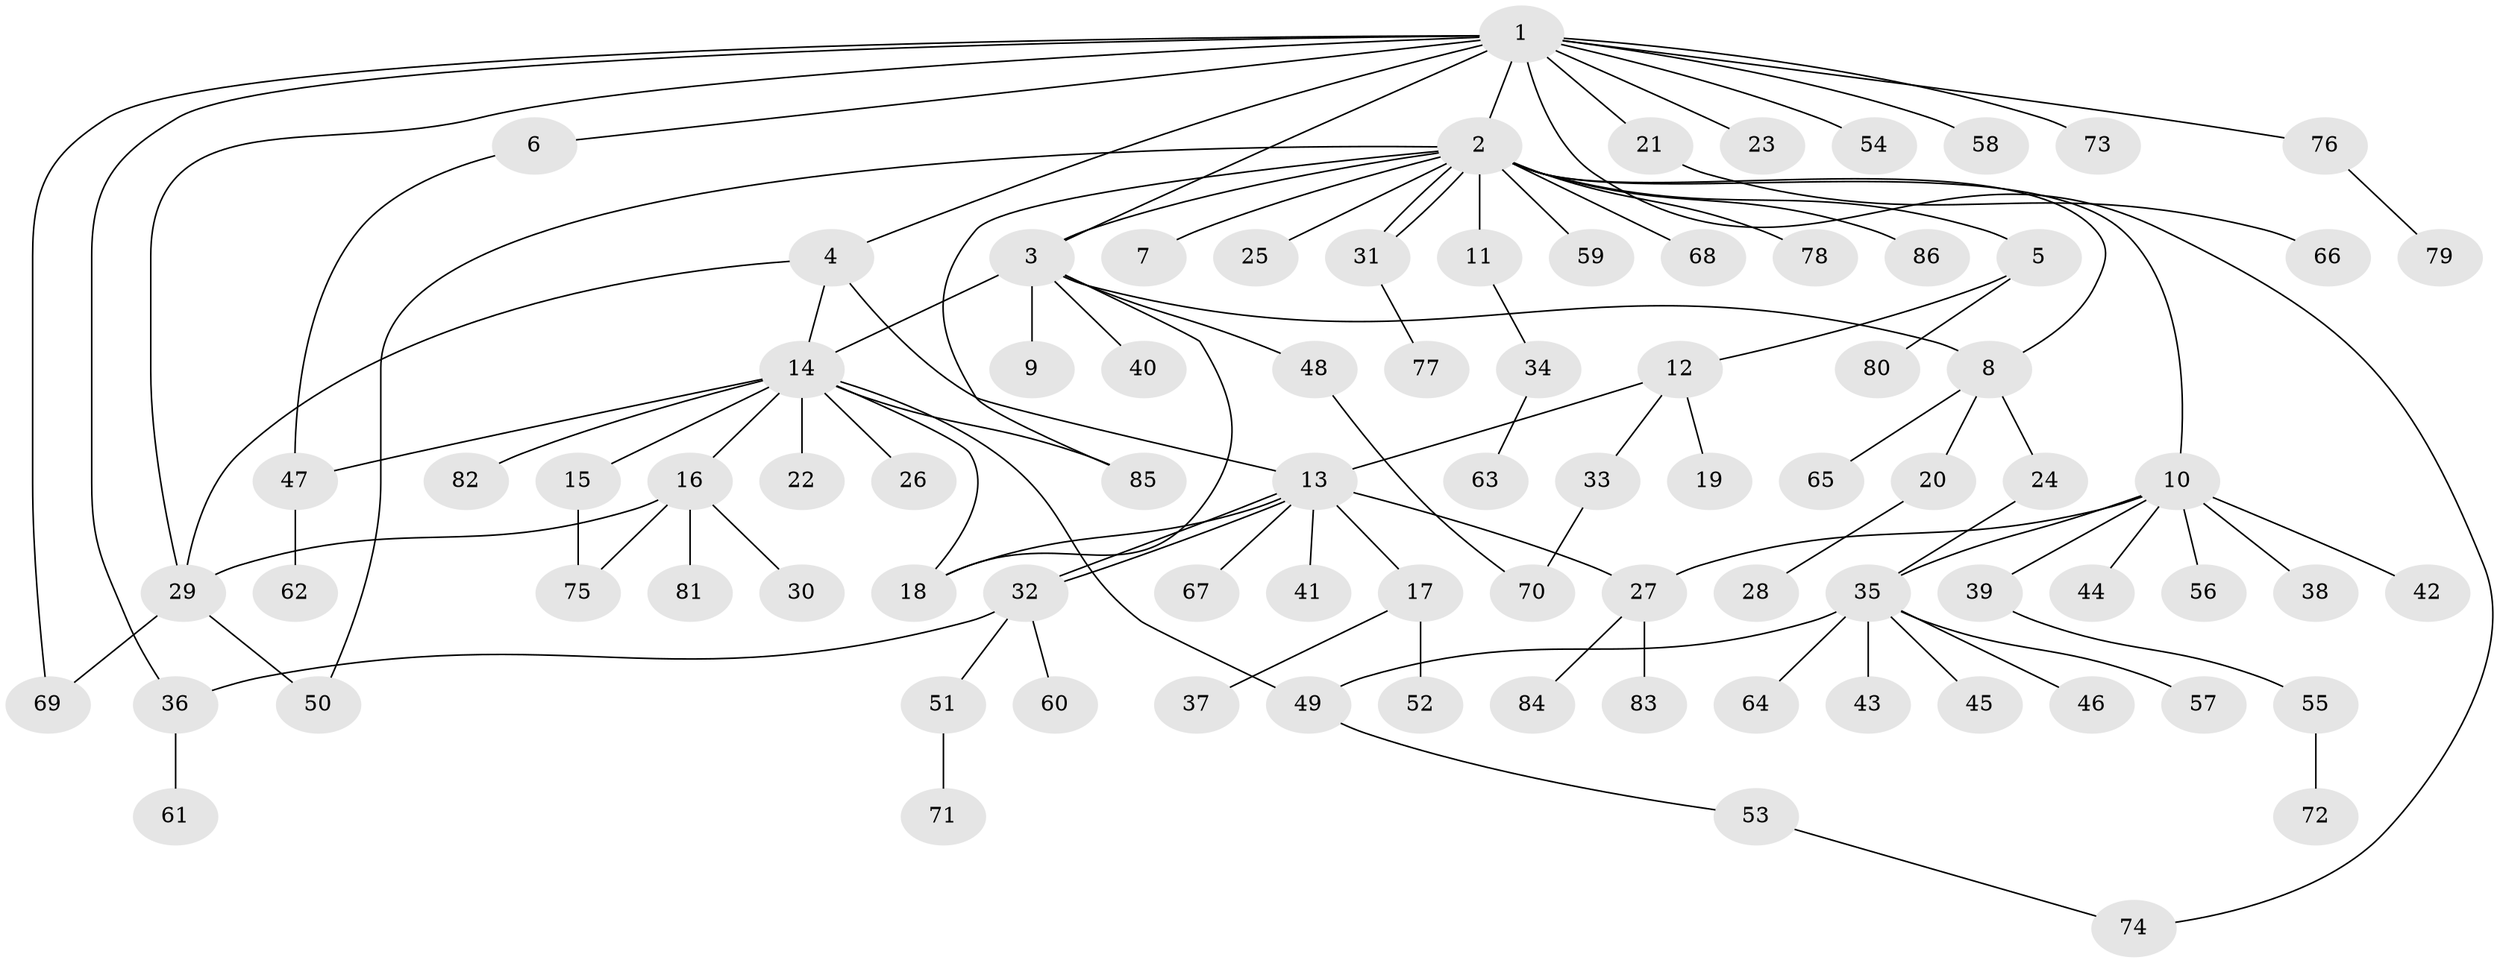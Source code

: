 // Generated by graph-tools (version 1.1) at 2025/14/03/09/25 04:14:41]
// undirected, 86 vertices, 106 edges
graph export_dot {
graph [start="1"]
  node [color=gray90,style=filled];
  1;
  2;
  3;
  4;
  5;
  6;
  7;
  8;
  9;
  10;
  11;
  12;
  13;
  14;
  15;
  16;
  17;
  18;
  19;
  20;
  21;
  22;
  23;
  24;
  25;
  26;
  27;
  28;
  29;
  30;
  31;
  32;
  33;
  34;
  35;
  36;
  37;
  38;
  39;
  40;
  41;
  42;
  43;
  44;
  45;
  46;
  47;
  48;
  49;
  50;
  51;
  52;
  53;
  54;
  55;
  56;
  57;
  58;
  59;
  60;
  61;
  62;
  63;
  64;
  65;
  66;
  67;
  68;
  69;
  70;
  71;
  72;
  73;
  74;
  75;
  76;
  77;
  78;
  79;
  80;
  81;
  82;
  83;
  84;
  85;
  86;
  1 -- 2;
  1 -- 3;
  1 -- 4;
  1 -- 6;
  1 -- 21;
  1 -- 23;
  1 -- 29;
  1 -- 36;
  1 -- 54;
  1 -- 58;
  1 -- 69;
  1 -- 73;
  1 -- 74;
  1 -- 76;
  2 -- 3;
  2 -- 5;
  2 -- 7;
  2 -- 8;
  2 -- 10;
  2 -- 11;
  2 -- 25;
  2 -- 31;
  2 -- 31;
  2 -- 50;
  2 -- 59;
  2 -- 68;
  2 -- 78;
  2 -- 85;
  2 -- 86;
  3 -- 8;
  3 -- 9;
  3 -- 14;
  3 -- 18;
  3 -- 40;
  3 -- 48;
  4 -- 13;
  4 -- 14;
  4 -- 29;
  5 -- 12;
  5 -- 80;
  6 -- 47;
  8 -- 20;
  8 -- 24;
  8 -- 65;
  10 -- 27;
  10 -- 35;
  10 -- 38;
  10 -- 39;
  10 -- 42;
  10 -- 44;
  10 -- 56;
  11 -- 34;
  12 -- 13;
  12 -- 19;
  12 -- 33;
  13 -- 17;
  13 -- 18;
  13 -- 27;
  13 -- 32;
  13 -- 32;
  13 -- 41;
  13 -- 67;
  14 -- 15;
  14 -- 16;
  14 -- 18;
  14 -- 22;
  14 -- 26;
  14 -- 47;
  14 -- 49;
  14 -- 82;
  14 -- 85;
  15 -- 75;
  16 -- 29;
  16 -- 30;
  16 -- 75;
  16 -- 81;
  17 -- 37;
  17 -- 52;
  20 -- 28;
  21 -- 66;
  24 -- 35;
  27 -- 83;
  27 -- 84;
  29 -- 50;
  29 -- 69;
  31 -- 77;
  32 -- 36;
  32 -- 51;
  32 -- 60;
  33 -- 70;
  34 -- 63;
  35 -- 43;
  35 -- 45;
  35 -- 46;
  35 -- 49;
  35 -- 57;
  35 -- 64;
  36 -- 61;
  39 -- 55;
  47 -- 62;
  48 -- 70;
  49 -- 53;
  51 -- 71;
  53 -- 74;
  55 -- 72;
  76 -- 79;
}
